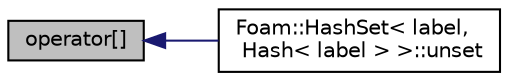 digraph "operator[]"
{
  bgcolor="transparent";
  edge [fontname="Helvetica",fontsize="10",labelfontname="Helvetica",labelfontsize="10"];
  node [fontname="Helvetica",fontsize="10",shape=record];
  rankdir="LR";
  Node750 [label="operator[]",height=0.2,width=0.4,color="black", fillcolor="grey75", style="filled", fontcolor="black"];
  Node750 -> Node751 [dir="back",color="midnightblue",fontsize="10",style="solid",fontname="Helvetica"];
  Node751 [label="Foam::HashSet\< label,\l Hash\< label \> \>::unset",height=0.2,width=0.4,color="black",URL="$a26829.html#a8254423a34c8f5eec22bd695751ca43a",tooltip="Unset the specified key - same as erase. "];
}
